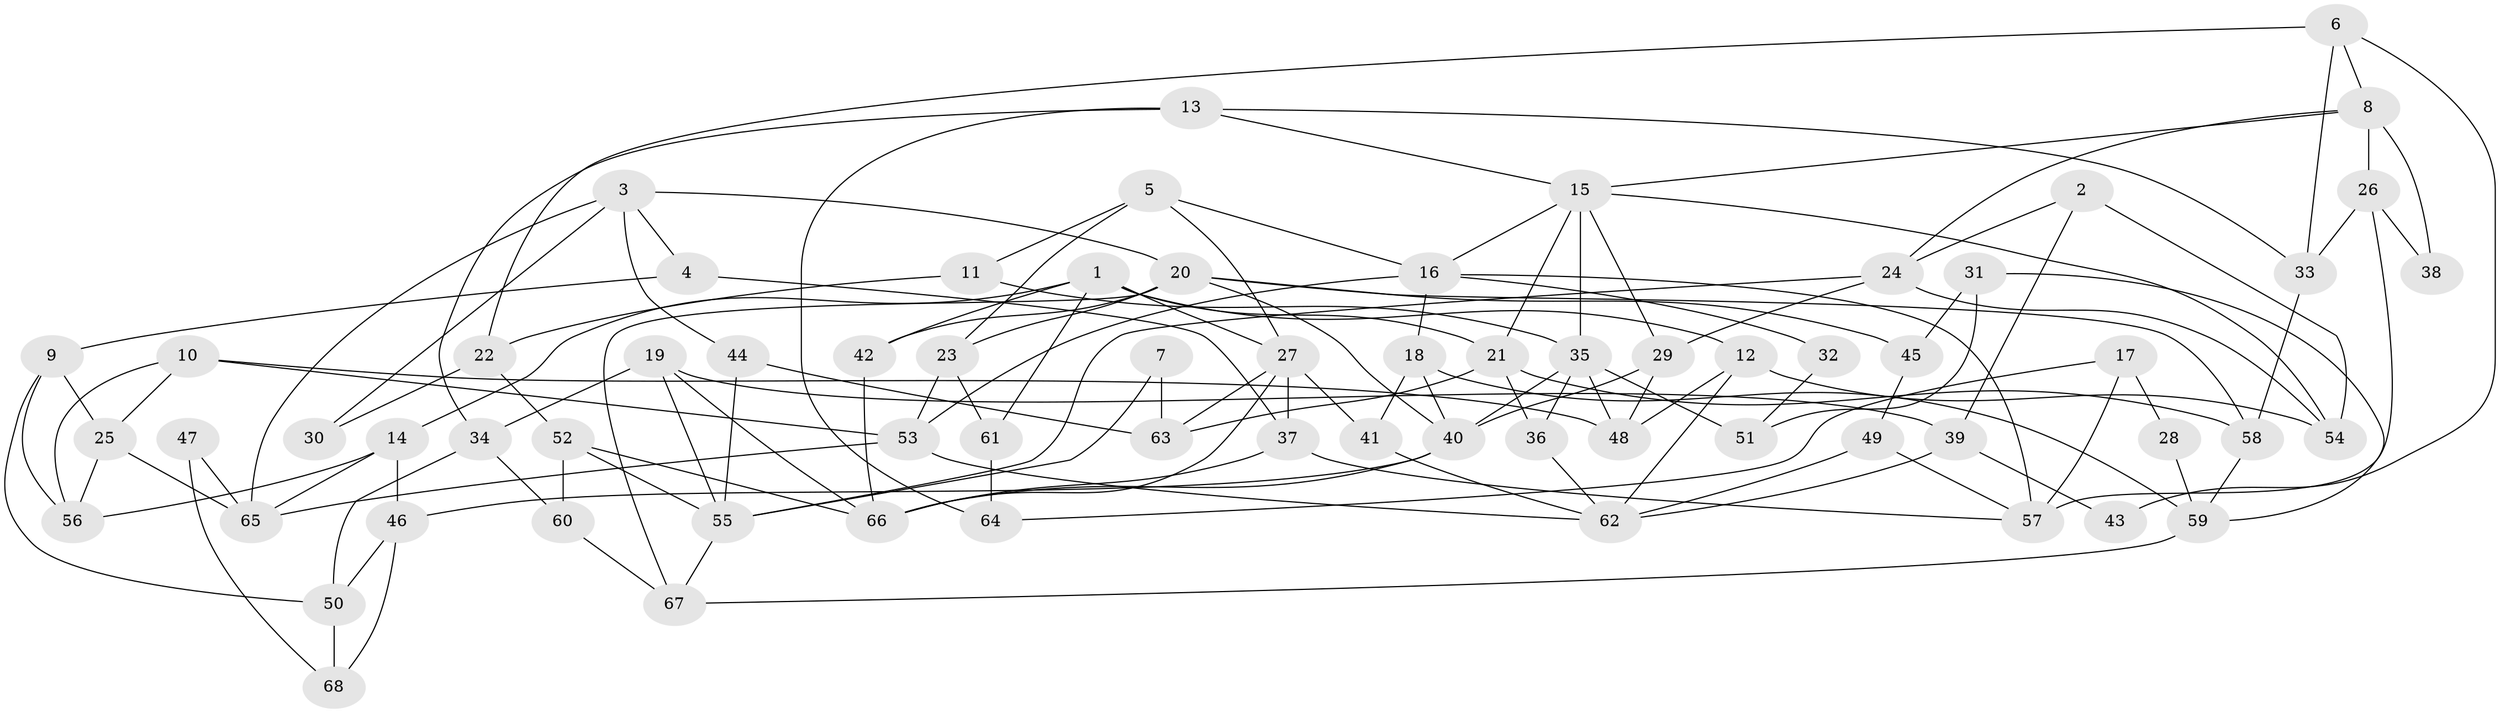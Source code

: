 // Generated by graph-tools (version 1.1) at 2025/11/02/27/25 16:11:23]
// undirected, 68 vertices, 136 edges
graph export_dot {
graph [start="1"]
  node [color=gray90,style=filled];
  1;
  2;
  3;
  4;
  5;
  6;
  7;
  8;
  9;
  10;
  11;
  12;
  13;
  14;
  15;
  16;
  17;
  18;
  19;
  20;
  21;
  22;
  23;
  24;
  25;
  26;
  27;
  28;
  29;
  30;
  31;
  32;
  33;
  34;
  35;
  36;
  37;
  38;
  39;
  40;
  41;
  42;
  43;
  44;
  45;
  46;
  47;
  48;
  49;
  50;
  51;
  52;
  53;
  54;
  55;
  56;
  57;
  58;
  59;
  60;
  61;
  62;
  63;
  64;
  65;
  66;
  67;
  68;
  1 -- 21;
  1 -- 27;
  1 -- 12;
  1 -- 14;
  1 -- 42;
  1 -- 61;
  2 -- 54;
  2 -- 24;
  2 -- 39;
  3 -- 65;
  3 -- 20;
  3 -- 4;
  3 -- 30;
  3 -- 44;
  4 -- 9;
  4 -- 37;
  5 -- 11;
  5 -- 27;
  5 -- 16;
  5 -- 23;
  6 -- 8;
  6 -- 33;
  6 -- 22;
  6 -- 43;
  7 -- 63;
  7 -- 55;
  8 -- 24;
  8 -- 15;
  8 -- 26;
  8 -- 38;
  9 -- 56;
  9 -- 25;
  9 -- 50;
  10 -- 53;
  10 -- 48;
  10 -- 25;
  10 -- 56;
  11 -- 22;
  11 -- 35;
  12 -- 48;
  12 -- 54;
  12 -- 62;
  13 -- 34;
  13 -- 15;
  13 -- 33;
  13 -- 64;
  14 -- 65;
  14 -- 46;
  14 -- 56;
  15 -- 16;
  15 -- 21;
  15 -- 29;
  15 -- 35;
  15 -- 54;
  16 -- 57;
  16 -- 18;
  16 -- 32;
  16 -- 53;
  17 -- 64;
  17 -- 57;
  17 -- 28;
  18 -- 41;
  18 -- 40;
  18 -- 59;
  19 -- 34;
  19 -- 39;
  19 -- 55;
  19 -- 66;
  20 -- 58;
  20 -- 40;
  20 -- 23;
  20 -- 42;
  20 -- 45;
  20 -- 67;
  21 -- 36;
  21 -- 63;
  21 -- 58;
  22 -- 52;
  22 -- 30;
  23 -- 53;
  23 -- 61;
  24 -- 54;
  24 -- 29;
  24 -- 55;
  25 -- 56;
  25 -- 65;
  26 -- 33;
  26 -- 38;
  26 -- 57;
  27 -- 37;
  27 -- 66;
  27 -- 41;
  27 -- 63;
  28 -- 59;
  29 -- 40;
  29 -- 48;
  31 -- 59;
  31 -- 45;
  31 -- 51;
  32 -- 51;
  33 -- 58;
  34 -- 50;
  34 -- 60;
  35 -- 40;
  35 -- 36;
  35 -- 48;
  35 -- 51;
  36 -- 62;
  37 -- 66;
  37 -- 57;
  39 -- 62;
  39 -- 43;
  40 -- 66;
  40 -- 46;
  41 -- 62;
  42 -- 66;
  44 -- 55;
  44 -- 63;
  45 -- 49;
  46 -- 50;
  46 -- 68;
  47 -- 65;
  47 -- 68;
  49 -- 57;
  49 -- 62;
  50 -- 68;
  52 -- 66;
  52 -- 55;
  52 -- 60;
  53 -- 62;
  53 -- 65;
  55 -- 67;
  58 -- 59;
  59 -- 67;
  60 -- 67;
  61 -- 64;
}
